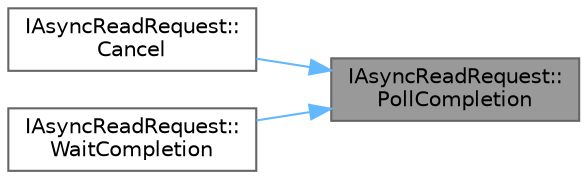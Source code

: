 digraph "IAsyncReadRequest::PollCompletion"
{
 // INTERACTIVE_SVG=YES
 // LATEX_PDF_SIZE
  bgcolor="transparent";
  edge [fontname=Helvetica,fontsize=10,labelfontname=Helvetica,labelfontsize=10];
  node [fontname=Helvetica,fontsize=10,shape=box,height=0.2,width=0.4];
  rankdir="RL";
  Node1 [id="Node000001",label="IAsyncReadRequest::\lPollCompletion",height=0.2,width=0.4,color="gray40", fillcolor="grey60", style="filled", fontcolor="black",tooltip="Nonblocking poll of the state of completion."];
  Node1 -> Node2 [id="edge1_Node000001_Node000002",dir="back",color="steelblue1",style="solid",tooltip=" "];
  Node2 [id="Node000002",label="IAsyncReadRequest::\lCancel",height=0.2,width=0.4,color="grey40", fillcolor="white", style="filled",URL="$db/d75/classIAsyncReadRequest.html#a47edd56944899ec11591a97389aa7793",tooltip="Cancel the request."];
  Node1 -> Node3 [id="edge2_Node000001_Node000003",dir="back",color="steelblue1",style="solid",tooltip=" "];
  Node3 [id="Node000003",label="IAsyncReadRequest::\lWaitCompletion",height=0.2,width=0.4,color="grey40", fillcolor="white", style="filled",URL="$db/d75/classIAsyncReadRequest.html#ab30f4acee734b845a944cee3b761b5f8",tooltip="Waits for the request to complete, but not longer than the given time limit."];
}
